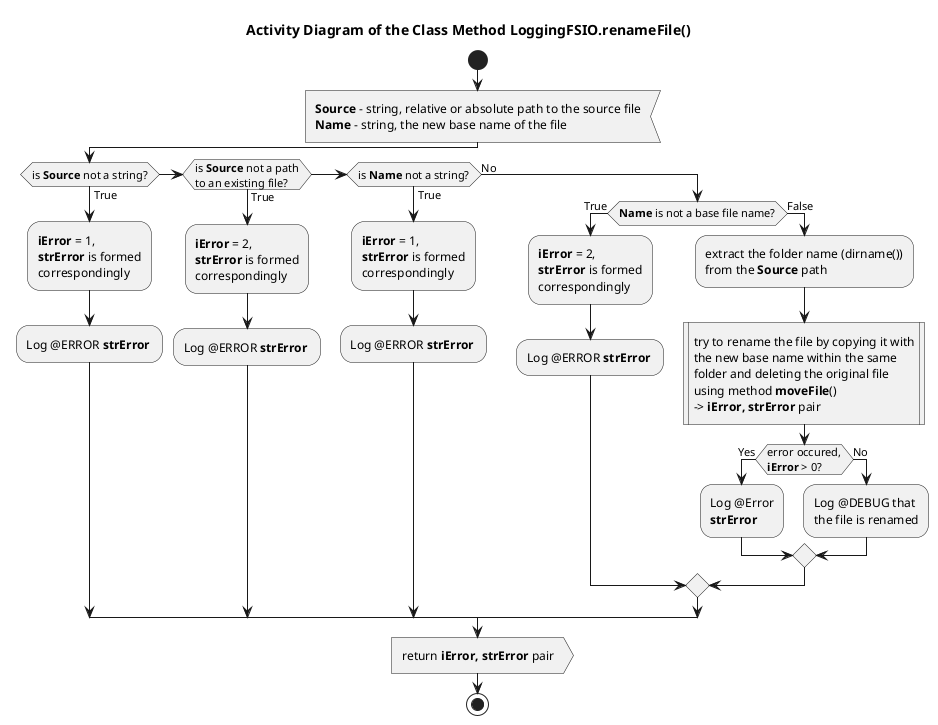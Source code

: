 @startuml fsio_lib_logging_fsio_loggingfsio_renamefile

title Activity Diagram of the Class Method LoggingFSIO.renameFile()

start

:<b>Source</b> - string, relative or absolute path to the source file
<b>Name</b> - string, the new base name of the file<

if (is <b>Source</b> not a string?) then (True)
    :<b>iError</b> = 1,
    <b>strError</b> is formed
    correspondingly;
    
    :Log @ERROR <b>strError</b> ;
elseif (is <b>Source</b> not a path\nto an existing file?) then (True)
    :<b>iError</b> = 2,
    <b>strError</b> is formed
    correspondingly;
    
    :Log @ERROR <b>strError</b> ;
elseif (is <b>Name</b> not a string?) then (True)
    :<b>iError</b> = 1,
    <b>strError</b> is formed
    correspondingly;
    
    :Log @ERROR <b>strError</b> ;
else (No)
    if (<b>Name</b> is not a base file name?) then (True)
        :<b>iError</b> = 2,
        <b>strError</b> is formed
        correspondingly;
    
        :Log @ERROR <b>strError</b> ;
    else (False)
        :extract the folder name (dirname())
        from the <b>Source</b> path;
        
        :try to rename the file by copying it with
        the new base name within the same
        folder and deleting the original file
        using method <b>moveFile</b>()
        -> <b>iError, strError</b> pair|
        
        if (error occured,\n<b>iError</b> > 0?) then (Yes)
            :Log @Error
            <b>strError</b> ;
        else (No)
            :Log @DEBUG that
            the file is renamed;
        endif
    endif
endif

:return <b>iError, strError</b> pair>

stop

@enduml